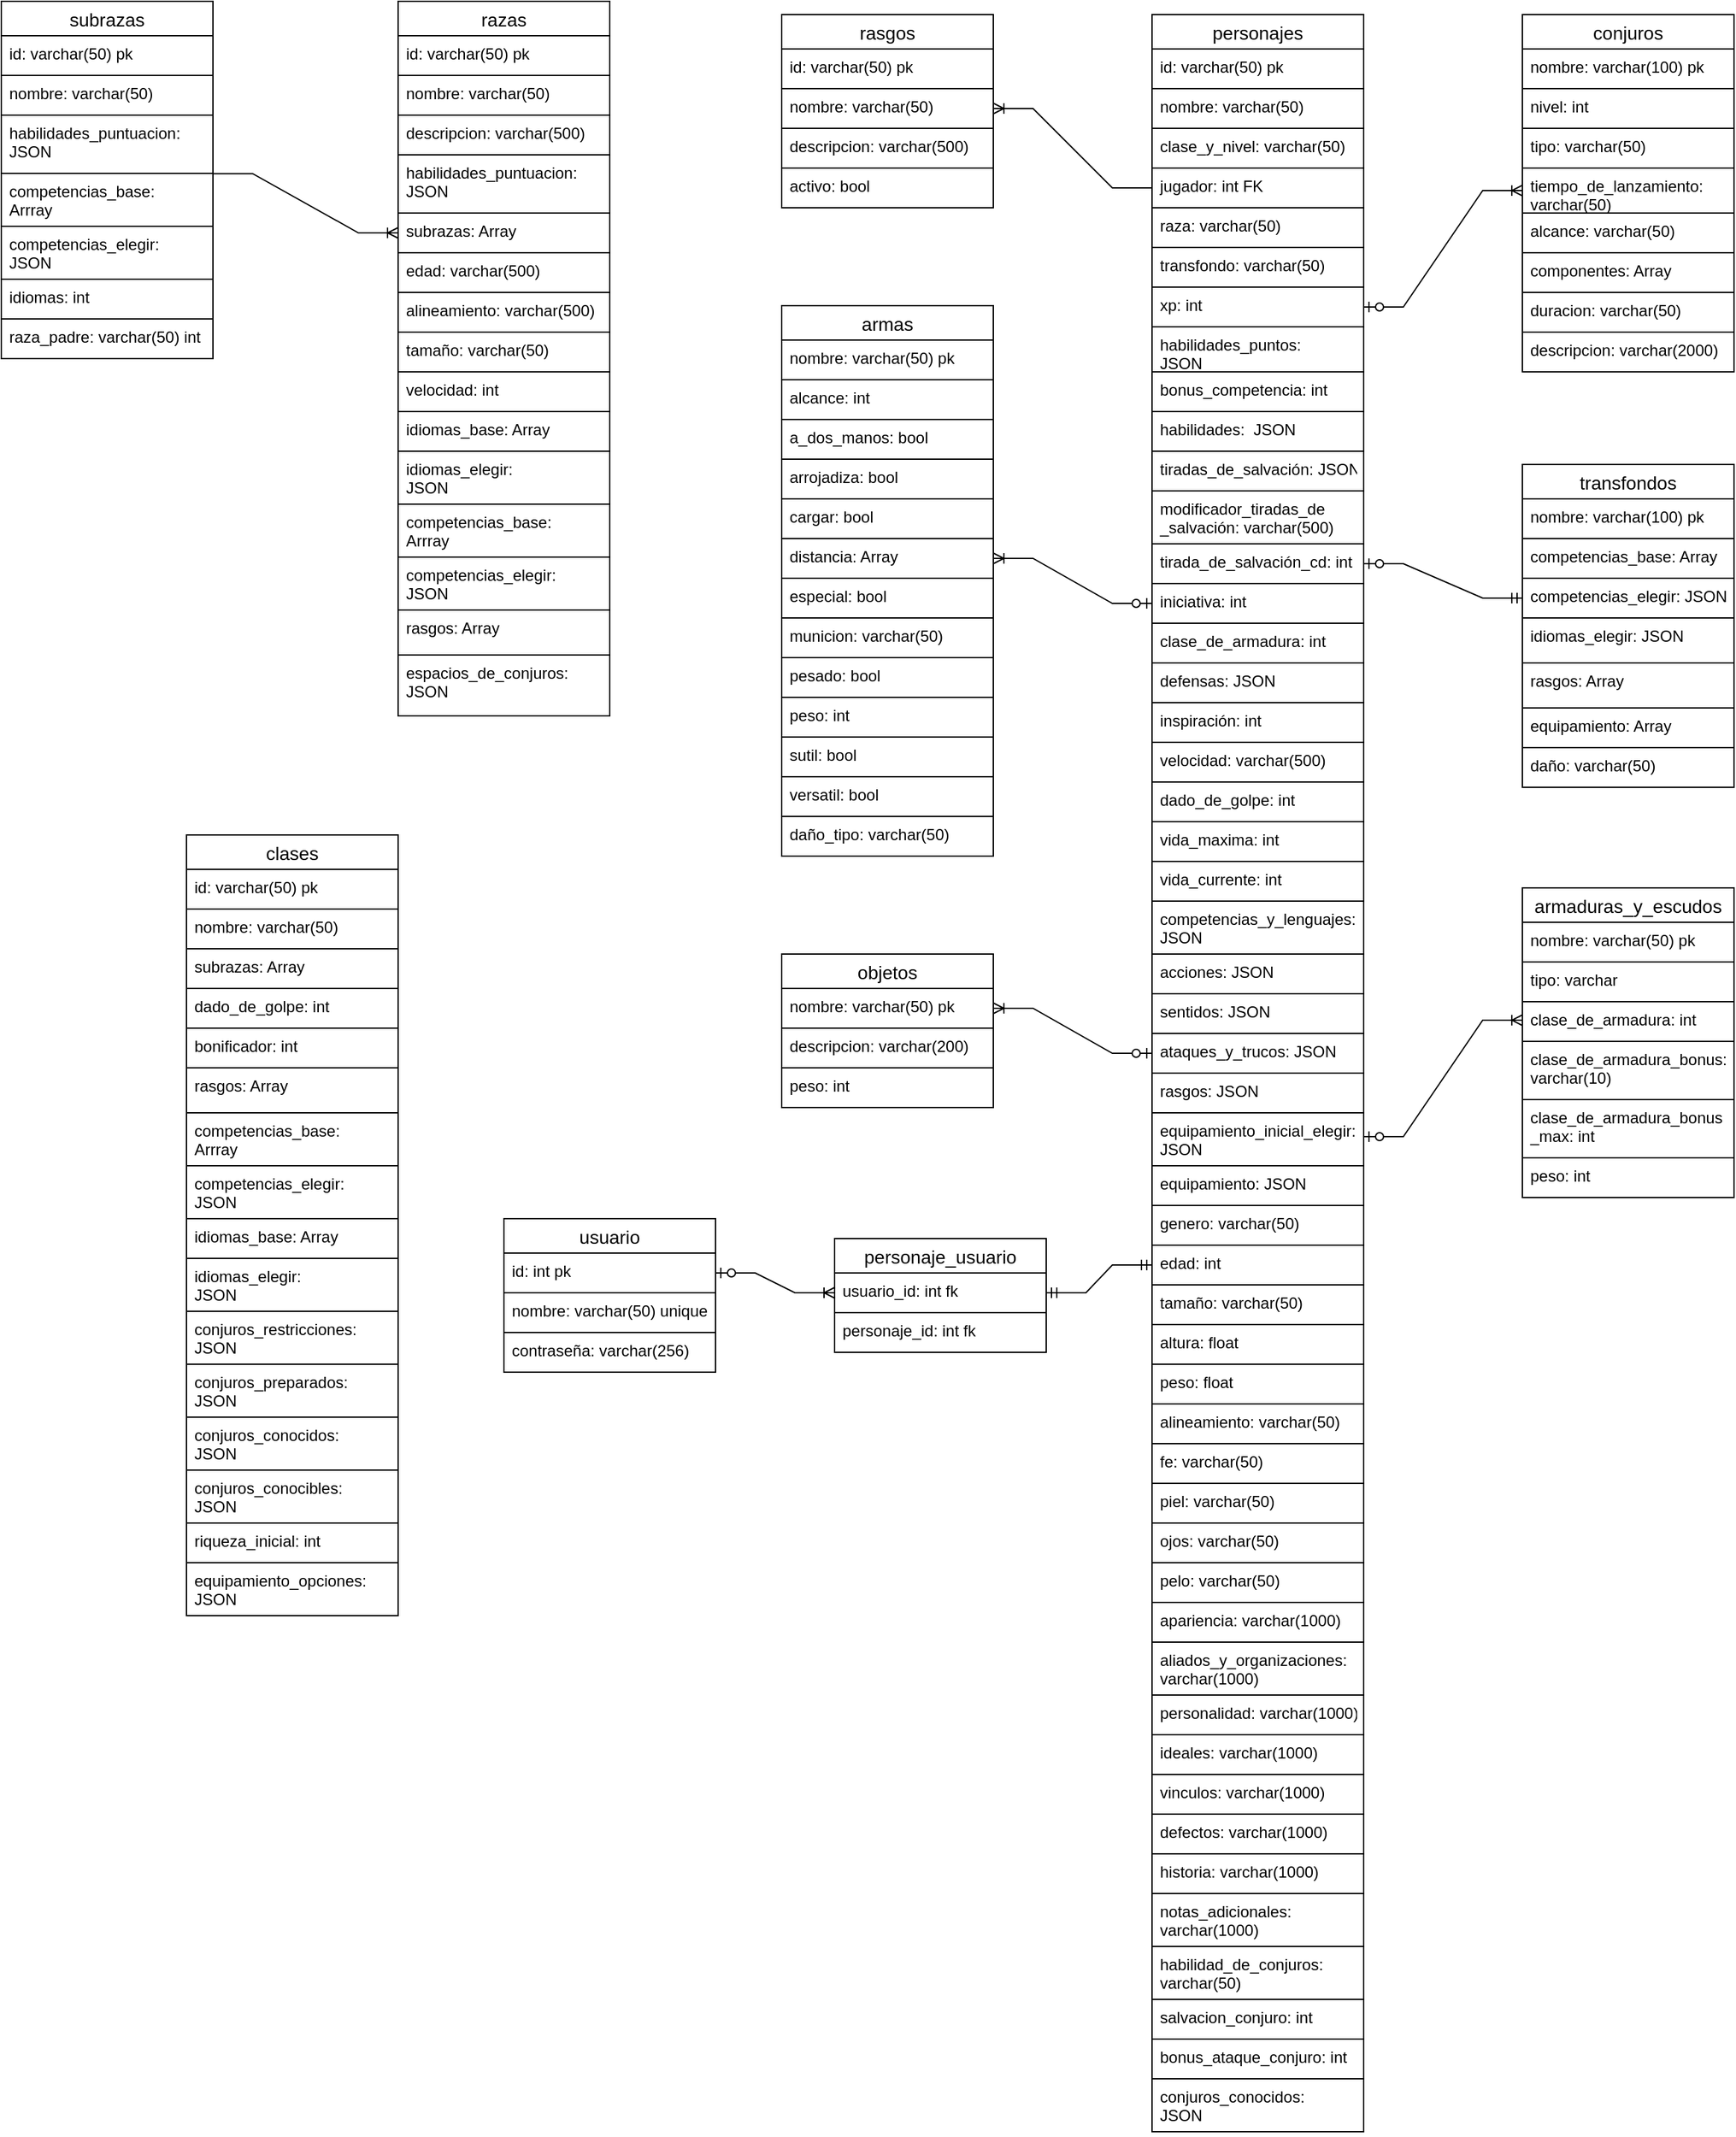 <mxfile version="15.8.6" type="device" pages="2"><diagram id="9KlrXUMsOlTrRdcg97_x" name="Page-1"><mxGraphModel dx="1117" dy="1872" grid="1" gridSize="10" guides="1" tooltips="1" connect="1" arrows="1" fold="1" page="1" pageScale="1" pageWidth="827" pageHeight="1169" math="0" shadow="0"><root><mxCell id="0"/><mxCell id="1" parent="0"/><mxCell id="If8NewAl8FRBs18UglZg-1" value="razas" style="swimlane;fontStyle=0;childLayout=stackLayout;horizontal=1;startSize=26;horizontalStack=0;resizeParent=1;resizeParentMax=0;resizeLast=0;collapsible=1;marginBottom=0;align=center;fontSize=14;" parent="1" vertex="1"><mxGeometry x="320" y="-110" width="160" height="540" as="geometry"/></mxCell><mxCell id="If8NewAl8FRBs18UglZg-2" value="id: varchar(50) pk" style="text;strokeColor=default;fillColor=none;spacingLeft=4;spacingRight=4;overflow=hidden;rotatable=0;points=[[0,0.5],[1,0.5]];portConstraint=eastwest;fontSize=12;" parent="If8NewAl8FRBs18UglZg-1" vertex="1"><mxGeometry y="26" width="160" height="30" as="geometry"/></mxCell><mxCell id="If8NewAl8FRBs18UglZg-3" value="nombre: varchar(50)" style="text;strokeColor=default;fillColor=none;spacingLeft=4;spacingRight=4;overflow=hidden;rotatable=0;points=[[0,0.5],[1,0.5]];portConstraint=eastwest;fontSize=12;" parent="If8NewAl8FRBs18UglZg-1" vertex="1"><mxGeometry y="56" width="160" height="30" as="geometry"/></mxCell><mxCell id="If8NewAl8FRBs18UglZg-38" value="descripcion: varchar(500)" style="text;strokeColor=default;fillColor=none;spacingLeft=4;spacingRight=4;overflow=hidden;rotatable=0;points=[[0,0.5],[1,0.5]];portConstraint=eastwest;fontSize=12;" parent="If8NewAl8FRBs18UglZg-1" vertex="1"><mxGeometry y="86" width="160" height="30" as="geometry"/></mxCell><mxCell id="If8NewAl8FRBs18UglZg-5" value="habilidades_puntuacion: &#10;JSON" style="text;strokeColor=default;fillColor=none;spacingLeft=4;spacingRight=4;overflow=hidden;rotatable=0;points=[[0,0.5],[1,0.5]];portConstraint=eastwest;fontSize=12;" parent="If8NewAl8FRBs18UglZg-1" vertex="1"><mxGeometry y="116" width="160" height="44" as="geometry"/></mxCell><mxCell id="If8NewAl8FRBs18UglZg-14" value="subrazas: Array" style="text;strokeColor=default;fillColor=none;spacingLeft=4;spacingRight=4;overflow=hidden;rotatable=0;points=[[0,0.5],[1,0.5]];portConstraint=eastwest;fontSize=12;align=left;" parent="If8NewAl8FRBs18UglZg-1" vertex="1"><mxGeometry y="160" width="160" height="30" as="geometry"/></mxCell><mxCell id="If8NewAl8FRBs18UglZg-7" value="edad: varchar(500)" style="text;strokeColor=default;fillColor=none;spacingLeft=4;spacingRight=4;overflow=hidden;rotatable=0;points=[[0,0.5],[1,0.5]];portConstraint=eastwest;fontSize=12;" parent="If8NewAl8FRBs18UglZg-1" vertex="1"><mxGeometry y="190" width="160" height="30" as="geometry"/></mxCell><mxCell id="If8NewAl8FRBs18UglZg-6" value="alineamiento: varchar(500)" style="text;strokeColor=default;fillColor=none;spacingLeft=4;spacingRight=4;overflow=hidden;rotatable=0;points=[[0,0.5],[1,0.5]];portConstraint=eastwest;fontSize=12;" parent="If8NewAl8FRBs18UglZg-1" vertex="1"><mxGeometry y="220" width="160" height="30" as="geometry"/></mxCell><mxCell id="If8NewAl8FRBs18UglZg-8" value="tamaño: varchar(50)" style="text;strokeColor=default;fillColor=none;spacingLeft=4;spacingRight=4;overflow=hidden;rotatable=0;points=[[0,0.5],[1,0.5]];portConstraint=eastwest;fontSize=12;" parent="If8NewAl8FRBs18UglZg-1" vertex="1"><mxGeometry y="250" width="160" height="30" as="geometry"/></mxCell><mxCell id="If8NewAl8FRBs18UglZg-4" value="velocidad: int" style="text;strokeColor=default;fillColor=none;spacingLeft=4;spacingRight=4;overflow=hidden;rotatable=0;points=[[0,0.5],[1,0.5]];portConstraint=eastwest;fontSize=12;" parent="If8NewAl8FRBs18UglZg-1" vertex="1"><mxGeometry y="280" width="160" height="30" as="geometry"/></mxCell><mxCell id="If8NewAl8FRBs18UglZg-12" value="idiomas_base: Array" style="text;strokeColor=default;fillColor=none;spacingLeft=4;spacingRight=4;overflow=hidden;rotatable=0;points=[[0,0.5],[1,0.5]];portConstraint=eastwest;fontSize=12;align=left;" parent="If8NewAl8FRBs18UglZg-1" vertex="1"><mxGeometry y="310" width="160" height="30" as="geometry"/></mxCell><mxCell id="If8NewAl8FRBs18UglZg-13" value="idiomas_elegir: &#10;JSON" style="text;strokeColor=default;fillColor=none;spacingLeft=4;spacingRight=4;overflow=hidden;rotatable=0;points=[[0,0.5],[1,0.5]];portConstraint=eastwest;fontSize=12;" parent="If8NewAl8FRBs18UglZg-1" vertex="1"><mxGeometry y="340" width="160" height="40" as="geometry"/></mxCell><mxCell id="If8NewAl8FRBs18UglZg-9" value="competencias_base: &#10;Arrray" style="text;strokeColor=default;fillColor=none;spacingLeft=4;spacingRight=4;overflow=hidden;rotatable=0;points=[[0,0.5],[1,0.5]];portConstraint=eastwest;fontSize=12;" parent="If8NewAl8FRBs18UglZg-1" vertex="1"><mxGeometry y="380" width="160" height="40" as="geometry"/></mxCell><mxCell id="If8NewAl8FRBs18UglZg-10" value="competencias_elegir: &#10;JSON" style="text;strokeColor=default;fillColor=none;spacingLeft=4;spacingRight=4;overflow=hidden;rotatable=0;points=[[0,0.5],[1,0.5]];portConstraint=eastwest;fontSize=12;" parent="If8NewAl8FRBs18UglZg-1" vertex="1"><mxGeometry y="420" width="160" height="40" as="geometry"/></mxCell><mxCell id="If8NewAl8FRBs18UglZg-11" value="rasgos: Array" style="text;strokeColor=default;fillColor=none;spacingLeft=4;spacingRight=4;overflow=hidden;rotatable=0;points=[[0,0.5],[1,0.5]];portConstraint=eastwest;fontSize=12;" parent="If8NewAl8FRBs18UglZg-1" vertex="1"><mxGeometry y="460" width="160" height="34" as="geometry"/></mxCell><mxCell id="Qr7fPHgr9d3gVchQjKr9-5" value="espacios_de_conjuros: &#10;JSON" style="text;strokeColor=default;fillColor=none;spacingLeft=4;spacingRight=4;overflow=hidden;rotatable=0;points=[[0,0.5],[1,0.5]];portConstraint=eastwest;fontSize=12;" parent="If8NewAl8FRBs18UglZg-1" vertex="1"><mxGeometry y="494" width="160" height="46" as="geometry"/></mxCell><mxCell id="If8NewAl8FRBs18UglZg-19" value="subrazas" style="swimlane;fontStyle=0;childLayout=stackLayout;horizontal=1;startSize=26;horizontalStack=0;resizeParent=1;resizeParentMax=0;resizeLast=0;collapsible=1;marginBottom=0;align=center;fontSize=14;" parent="1" vertex="1"><mxGeometry x="20" y="-110" width="160" height="270" as="geometry"/></mxCell><mxCell id="If8NewAl8FRBs18UglZg-20" value="id: varchar(50) pk" style="text;strokeColor=default;fillColor=none;spacingLeft=4;spacingRight=4;overflow=hidden;rotatable=0;points=[[0,0.5],[1,0.5]];portConstraint=eastwest;fontSize=12;" parent="If8NewAl8FRBs18UglZg-19" vertex="1"><mxGeometry y="26" width="160" height="30" as="geometry"/></mxCell><mxCell id="If8NewAl8FRBs18UglZg-21" value="nombre: varchar(50)" style="text;strokeColor=default;fillColor=none;spacingLeft=4;spacingRight=4;overflow=hidden;rotatable=0;points=[[0,0.5],[1,0.5]];portConstraint=eastwest;fontSize=12;" parent="If8NewAl8FRBs18UglZg-19" vertex="1"><mxGeometry y="56" width="160" height="30" as="geometry"/></mxCell><mxCell id="If8NewAl8FRBs18UglZg-22" value="habilidades_puntuacion: &#10;JSON" style="text;strokeColor=default;fillColor=none;spacingLeft=4;spacingRight=4;overflow=hidden;rotatable=0;points=[[0,0.5],[1,0.5]];portConstraint=eastwest;fontSize=12;" parent="If8NewAl8FRBs18UglZg-19" vertex="1"><mxGeometry y="86" width="160" height="44" as="geometry"/></mxCell><mxCell id="If8NewAl8FRBs18UglZg-23" value="competencias_base: &#10;Arrray" style="text;strokeColor=default;fillColor=none;spacingLeft=4;spacingRight=4;overflow=hidden;rotatable=0;points=[[0,0.5],[1,0.5]];portConstraint=eastwest;fontSize=12;" parent="If8NewAl8FRBs18UglZg-19" vertex="1"><mxGeometry y="130" width="160" height="40" as="geometry"/></mxCell><mxCell id="If8NewAl8FRBs18UglZg-24" value="competencias_elegir: &#10;JSON" style="text;strokeColor=default;fillColor=none;spacingLeft=4;spacingRight=4;overflow=hidden;rotatable=0;points=[[0,0.5],[1,0.5]];portConstraint=eastwest;fontSize=12;" parent="If8NewAl8FRBs18UglZg-19" vertex="1"><mxGeometry y="170" width="160" height="40" as="geometry"/></mxCell><mxCell id="If8NewAl8FRBs18UglZg-25" value="idiomas: int" style="text;strokeColor=default;fillColor=none;spacingLeft=4;spacingRight=4;overflow=hidden;rotatable=0;points=[[0,0.5],[1,0.5]];portConstraint=eastwest;fontSize=12;align=left;" parent="If8NewAl8FRBs18UglZg-19" vertex="1"><mxGeometry y="210" width="160" height="30" as="geometry"/></mxCell><mxCell id="If8NewAl8FRBs18UglZg-26" value="raza_padre: varchar(50) int" style="text;strokeColor=default;fillColor=none;spacingLeft=4;spacingRight=4;overflow=hidden;rotatable=0;points=[[0,0.5],[1,0.5]];portConstraint=eastwest;fontSize=12;align=left;" parent="If8NewAl8FRBs18UglZg-19" vertex="1"><mxGeometry y="240" width="160" height="30" as="geometry"/></mxCell><mxCell id="If8NewAl8FRBs18UglZg-27" value="clases" style="swimlane;fontStyle=0;childLayout=stackLayout;horizontal=1;startSize=26;horizontalStack=0;resizeParent=1;resizeParentMax=0;resizeLast=0;collapsible=1;marginBottom=0;align=center;fontSize=14;" parent="1" vertex="1"><mxGeometry x="160" y="520" width="160" height="590" as="geometry"/></mxCell><mxCell id="If8NewAl8FRBs18UglZg-28" value="id: varchar(50) pk" style="text;strokeColor=default;fillColor=none;spacingLeft=4;spacingRight=4;overflow=hidden;rotatable=0;points=[[0,0.5],[1,0.5]];portConstraint=eastwest;fontSize=12;" parent="If8NewAl8FRBs18UglZg-27" vertex="1"><mxGeometry y="26" width="160" height="30" as="geometry"/></mxCell><mxCell id="If8NewAl8FRBs18UglZg-29" value="nombre: varchar(50)" style="text;strokeColor=default;fillColor=none;spacingLeft=4;spacingRight=4;overflow=hidden;rotatable=0;points=[[0,0.5],[1,0.5]];portConstraint=eastwest;fontSize=12;" parent="If8NewAl8FRBs18UglZg-27" vertex="1"><mxGeometry y="56" width="160" height="30" as="geometry"/></mxCell><mxCell id="If8NewAl8FRBs18UglZg-37" value="subrazas: Array" style="text;strokeColor=default;fillColor=none;spacingLeft=4;spacingRight=4;overflow=hidden;rotatable=0;points=[[0,0.5],[1,0.5]];portConstraint=eastwest;fontSize=12;align=left;" parent="If8NewAl8FRBs18UglZg-27" vertex="1"><mxGeometry y="86" width="160" height="30" as="geometry"/></mxCell><mxCell id="If8NewAl8FRBs18UglZg-30" value="dado_de_golpe: int" style="text;strokeColor=default;fillColor=none;spacingLeft=4;spacingRight=4;overflow=hidden;rotatable=0;points=[[0,0.5],[1,0.5]];portConstraint=eastwest;fontSize=12;" parent="If8NewAl8FRBs18UglZg-27" vertex="1"><mxGeometry y="116" width="160" height="30" as="geometry"/></mxCell><mxCell id="If8NewAl8FRBs18UglZg-31" value="bonificador: int" style="text;strokeColor=default;fillColor=none;spacingLeft=4;spacingRight=4;overflow=hidden;rotatable=0;points=[[0,0.5],[1,0.5]];portConstraint=eastwest;fontSize=12;" parent="If8NewAl8FRBs18UglZg-27" vertex="1"><mxGeometry y="146" width="160" height="30" as="geometry"/></mxCell><mxCell id="If8NewAl8FRBs18UglZg-32" value="rasgos: Array" style="text;strokeColor=default;fillColor=none;spacingLeft=4;spacingRight=4;overflow=hidden;rotatable=0;points=[[0,0.5],[1,0.5]];portConstraint=eastwest;fontSize=12;" parent="If8NewAl8FRBs18UglZg-27" vertex="1"><mxGeometry y="176" width="160" height="34" as="geometry"/></mxCell><mxCell id="If8NewAl8FRBs18UglZg-33" value="competencias_base: &#10;Arrray" style="text;strokeColor=default;fillColor=none;spacingLeft=4;spacingRight=4;overflow=hidden;rotatable=0;points=[[0,0.5],[1,0.5]];portConstraint=eastwest;fontSize=12;" parent="If8NewAl8FRBs18UglZg-27" vertex="1"><mxGeometry y="210" width="160" height="40" as="geometry"/></mxCell><mxCell id="If8NewAl8FRBs18UglZg-34" value="competencias_elegir: &#10;JSON" style="text;strokeColor=default;fillColor=none;spacingLeft=4;spacingRight=4;overflow=hidden;rotatable=0;points=[[0,0.5],[1,0.5]];portConstraint=eastwest;fontSize=12;" parent="If8NewAl8FRBs18UglZg-27" vertex="1"><mxGeometry y="250" width="160" height="40" as="geometry"/></mxCell><mxCell id="If8NewAl8FRBs18UglZg-35" value="idiomas_base: Array" style="text;strokeColor=default;fillColor=none;spacingLeft=4;spacingRight=4;overflow=hidden;rotatable=0;points=[[0,0.5],[1,0.5]];portConstraint=eastwest;fontSize=12;align=left;" parent="If8NewAl8FRBs18UglZg-27" vertex="1"><mxGeometry y="290" width="160" height="30" as="geometry"/></mxCell><mxCell id="If8NewAl8FRBs18UglZg-36" value="idiomas_elegir: &#10;JSON" style="text;strokeColor=default;fillColor=none;spacingLeft=4;spacingRight=4;overflow=hidden;rotatable=0;points=[[0,0.5],[1,0.5]];portConstraint=eastwest;fontSize=12;" parent="If8NewAl8FRBs18UglZg-27" vertex="1"><mxGeometry y="320" width="160" height="40" as="geometry"/></mxCell><mxCell id="Qr7fPHgr9d3gVchQjKr9-15" value="conjuros_restricciones: &#10;JSON" style="text;strokeColor=default;fillColor=none;spacingLeft=4;spacingRight=4;overflow=hidden;rotatable=0;points=[[0,0.5],[1,0.5]];portConstraint=eastwest;fontSize=12;align=left;" parent="If8NewAl8FRBs18UglZg-27" vertex="1"><mxGeometry y="360" width="160" height="40" as="geometry"/></mxCell><mxCell id="Qr7fPHgr9d3gVchQjKr9-11" value="conjuros_preparados: &#10;JSON" style="text;strokeColor=default;fillColor=none;spacingLeft=4;spacingRight=4;overflow=hidden;rotatable=0;points=[[0,0.5],[1,0.5]];portConstraint=eastwest;fontSize=12;align=left;" parent="If8NewAl8FRBs18UglZg-27" vertex="1"><mxGeometry y="400" width="160" height="40" as="geometry"/></mxCell><mxCell id="Qr7fPHgr9d3gVchQjKr9-10" value="conjuros_conocidos: &#10;JSON" style="text;strokeColor=default;fillColor=none;spacingLeft=4;spacingRight=4;overflow=hidden;rotatable=0;points=[[0,0.5],[1,0.5]];portConstraint=eastwest;fontSize=12;align=left;" parent="If8NewAl8FRBs18UglZg-27" vertex="1"><mxGeometry y="440" width="160" height="40" as="geometry"/></mxCell><mxCell id="Qr7fPHgr9d3gVchQjKr9-12" value="conjuros_conocibles: &#10;JSON" style="text;strokeColor=default;fillColor=none;spacingLeft=4;spacingRight=4;overflow=hidden;rotatable=0;points=[[0,0.5],[1,0.5]];portConstraint=eastwest;fontSize=12;align=left;" parent="If8NewAl8FRBs18UglZg-27" vertex="1"><mxGeometry y="480" width="160" height="40" as="geometry"/></mxCell><mxCell id="Qr7fPHgr9d3gVchQjKr9-35" value="riqueza_inicial: int " style="text;strokeColor=default;fillColor=none;spacingLeft=4;spacingRight=4;overflow=hidden;rotatable=0;points=[[0,0.5],[1,0.5]];portConstraint=eastwest;fontSize=12;align=left;" parent="If8NewAl8FRBs18UglZg-27" vertex="1"><mxGeometry y="520" width="160" height="30" as="geometry"/></mxCell><mxCell id="Qr7fPHgr9d3gVchQjKr9-36" value="equipamiento_opciones: &#10;JSON" style="text;strokeColor=default;fillColor=none;spacingLeft=4;spacingRight=4;overflow=hidden;rotatable=0;points=[[0,0.5],[1,0.5]];portConstraint=eastwest;fontSize=12;align=left;" parent="If8NewAl8FRBs18UglZg-27" vertex="1"><mxGeometry y="550" width="160" height="40" as="geometry"/></mxCell><mxCell id="If8NewAl8FRBs18UglZg-39" value="rasgos" style="swimlane;fontStyle=0;childLayout=stackLayout;horizontal=1;startSize=26;horizontalStack=0;resizeParent=1;resizeParentMax=0;resizeLast=0;collapsible=1;marginBottom=0;align=center;fontSize=14;" parent="1" vertex="1"><mxGeometry x="610" y="-100" width="160" height="146" as="geometry"/></mxCell><mxCell id="If8NewAl8FRBs18UglZg-43" value="id: varchar(50) pk" style="text;strokeColor=default;fillColor=none;spacingLeft=4;spacingRight=4;overflow=hidden;rotatable=0;points=[[0,0.5],[1,0.5]];portConstraint=eastwest;fontSize=12;" parent="If8NewAl8FRBs18UglZg-39" vertex="1"><mxGeometry y="26" width="160" height="30" as="geometry"/></mxCell><mxCell id="If8NewAl8FRBs18UglZg-44" value="nombre: varchar(50)" style="text;strokeColor=default;fillColor=none;spacingLeft=4;spacingRight=4;overflow=hidden;rotatable=0;points=[[0,0.5],[1,0.5]];portConstraint=eastwest;fontSize=12;" parent="If8NewAl8FRBs18UglZg-39" vertex="1"><mxGeometry y="56" width="160" height="30" as="geometry"/></mxCell><mxCell id="If8NewAl8FRBs18UglZg-45" value="descripcion: varchar(500)" style="text;strokeColor=default;fillColor=none;spacingLeft=4;spacingRight=4;overflow=hidden;rotatable=0;points=[[0,0.5],[1,0.5]];portConstraint=eastwest;fontSize=12;" parent="If8NewAl8FRBs18UglZg-39" vertex="1"><mxGeometry y="86" width="160" height="30" as="geometry"/></mxCell><mxCell id="nv-8C6GXt8SCjg3WMr-L-6" value="activo: bool" style="text;strokeColor=default;fillColor=none;spacingLeft=4;spacingRight=4;overflow=hidden;rotatable=0;points=[[0,0.5],[1,0.5]];portConstraint=eastwest;fontSize=12;" vertex="1" parent="If8NewAl8FRBs18UglZg-39"><mxGeometry y="116" width="160" height="30" as="geometry"/></mxCell><mxCell id="If8NewAl8FRBs18UglZg-60" value="personajes" style="swimlane;fontStyle=0;childLayout=stackLayout;horizontal=1;startSize=26;horizontalStack=0;resizeParent=1;resizeParentMax=0;resizeLast=0;collapsible=1;marginBottom=0;align=center;fontSize=14;" parent="1" vertex="1"><mxGeometry x="890" y="-100" width="160" height="1600" as="geometry"/></mxCell><mxCell id="If8NewAl8FRBs18UglZg-61" value="id: varchar(50) pk" style="text;strokeColor=default;fillColor=none;spacingLeft=4;spacingRight=4;overflow=hidden;rotatable=0;points=[[0,0.5],[1,0.5]];portConstraint=eastwest;fontSize=12;" parent="If8NewAl8FRBs18UglZg-60" vertex="1"><mxGeometry y="26" width="160" height="30" as="geometry"/></mxCell><mxCell id="If8NewAl8FRBs18UglZg-62" value="nombre: varchar(50)" style="text;strokeColor=default;fillColor=none;spacingLeft=4;spacingRight=4;overflow=hidden;rotatable=0;points=[[0,0.5],[1,0.5]];portConstraint=eastwest;fontSize=12;" parent="If8NewAl8FRBs18UglZg-60" vertex="1"><mxGeometry y="56" width="160" height="30" as="geometry"/></mxCell><mxCell id="nv-8C6GXt8SCjg3WMr-L-3" value="clase_y_nivel: varchar(50)" style="text;strokeColor=default;fillColor=none;spacingLeft=4;spacingRight=4;overflow=hidden;rotatable=0;points=[[0,0.5],[1,0.5]];portConstraint=eastwest;fontSize=12;" vertex="1" parent="If8NewAl8FRBs18UglZg-60"><mxGeometry y="86" width="160" height="30" as="geometry"/></mxCell><mxCell id="If8NewAl8FRBs18UglZg-83" value="jugador: int FK" style="text;strokeColor=default;fillColor=none;spacingLeft=4;spacingRight=4;overflow=hidden;rotatable=0;points=[[0,0.5],[1,0.5]];portConstraint=eastwest;fontSize=12;" parent="If8NewAl8FRBs18UglZg-60" vertex="1"><mxGeometry y="116" width="160" height="30" as="geometry"/></mxCell><mxCell id="If8NewAl8FRBs18UglZg-84" value="raza: varchar(50)" style="text;strokeColor=default;fillColor=none;spacingLeft=4;spacingRight=4;overflow=hidden;rotatable=0;points=[[0,0.5],[1,0.5]];portConstraint=eastwest;fontSize=12;" parent="If8NewAl8FRBs18UglZg-60" vertex="1"><mxGeometry y="146" width="160" height="30" as="geometry"/></mxCell><mxCell id="If8NewAl8FRBs18UglZg-85" value="transfondo: varchar(50)" style="text;strokeColor=default;fillColor=none;spacingLeft=4;spacingRight=4;overflow=hidden;rotatable=0;points=[[0,0.5],[1,0.5]];portConstraint=eastwest;fontSize=12;" parent="If8NewAl8FRBs18UglZg-60" vertex="1"><mxGeometry y="176" width="160" height="30" as="geometry"/></mxCell><mxCell id="nv-8C6GXt8SCjg3WMr-L-4" value="xp: int" style="text;strokeColor=default;fillColor=none;spacingLeft=4;spacingRight=4;overflow=hidden;rotatable=0;points=[[0,0.5],[1,0.5]];portConstraint=eastwest;fontSize=12;" vertex="1" parent="If8NewAl8FRBs18UglZg-60"><mxGeometry y="206" width="160" height="30" as="geometry"/></mxCell><mxCell id="If8NewAl8FRBs18UglZg-64" value="habilidades_puntos: &#10;JSON" style="text;strokeColor=default;fillColor=none;spacingLeft=4;spacingRight=4;overflow=hidden;rotatable=0;points=[[0,0.5],[1,0.5]];portConstraint=eastwest;fontSize=12;" parent="If8NewAl8FRBs18UglZg-60" vertex="1"><mxGeometry y="236" width="160" height="34" as="geometry"/></mxCell><mxCell id="If8NewAl8FRBs18UglZg-76" value="bonus_competencia: int" style="text;strokeColor=default;fillColor=none;spacingLeft=4;spacingRight=4;overflow=hidden;rotatable=0;points=[[0,0.5],[1,0.5]];portConstraint=eastwest;fontSize=12;" parent="If8NewAl8FRBs18UglZg-60" vertex="1"><mxGeometry y="270" width="160" height="30" as="geometry"/></mxCell><mxCell id="If8NewAl8FRBs18UglZg-63" value="habilidades:  JSON" style="text;strokeColor=default;fillColor=none;spacingLeft=4;spacingRight=4;overflow=hidden;rotatable=0;points=[[0,0.5],[1,0.5]];portConstraint=eastwest;fontSize=12;" parent="If8NewAl8FRBs18UglZg-60" vertex="1"><mxGeometry y="300" width="160" height="30" as="geometry"/></mxCell><mxCell id="If8NewAl8FRBs18UglZg-75" value="tiradas_de_salvación: JSON" style="text;strokeColor=default;fillColor=none;spacingLeft=4;spacingRight=4;overflow=hidden;rotatable=0;points=[[0,0.5],[1,0.5]];portConstraint=eastwest;fontSize=12;" parent="If8NewAl8FRBs18UglZg-60" vertex="1"><mxGeometry y="330" width="160" height="30" as="geometry"/></mxCell><mxCell id="nv-8C6GXt8SCjg3WMr-L-5" value="modificador_tiradas_de&#10;_salvación: varchar(500)" style="text;strokeColor=default;fillColor=none;spacingLeft=4;spacingRight=4;overflow=hidden;rotatable=0;points=[[0,0.5],[1,0.5]];portConstraint=eastwest;fontSize=12;" vertex="1" parent="If8NewAl8FRBs18UglZg-60"><mxGeometry y="360" width="160" height="40" as="geometry"/></mxCell><mxCell id="If8NewAl8FRBs18UglZg-92" value="tirada_de_salvación_cd: int" style="text;strokeColor=default;fillColor=none;spacingLeft=4;spacingRight=4;overflow=hidden;rotatable=0;points=[[0,0.5],[1,0.5]];portConstraint=eastwest;fontSize=12;" parent="If8NewAl8FRBs18UglZg-60" vertex="1"><mxGeometry y="400" width="160" height="30" as="geometry"/></mxCell><mxCell id="If8NewAl8FRBs18UglZg-90" value="iniciativa: int" style="text;strokeColor=default;fillColor=none;spacingLeft=4;spacingRight=4;overflow=hidden;rotatable=0;points=[[0,0.5],[1,0.5]];portConstraint=eastwest;fontSize=12;" parent="If8NewAl8FRBs18UglZg-60" vertex="1"><mxGeometry y="430" width="160" height="30" as="geometry"/></mxCell><mxCell id="If8NewAl8FRBs18UglZg-91" value="clase_de_armadura: int" style="text;strokeColor=default;fillColor=none;spacingLeft=4;spacingRight=4;overflow=hidden;rotatable=0;points=[[0,0.5],[1,0.5]];portConstraint=eastwest;fontSize=12;" parent="If8NewAl8FRBs18UglZg-60" vertex="1"><mxGeometry y="460" width="160" height="30" as="geometry"/></mxCell><mxCell id="If8NewAl8FRBs18UglZg-82" value="defensas: JSON" style="text;strokeColor=default;fillColor=none;spacingLeft=4;spacingRight=4;overflow=hidden;rotatable=0;points=[[0,0.5],[1,0.5]];portConstraint=eastwest;fontSize=12;" parent="If8NewAl8FRBs18UglZg-60" vertex="1"><mxGeometry y="490" width="160" height="30" as="geometry"/></mxCell><mxCell id="If8NewAl8FRBs18UglZg-78" value="inspiración: int" style="text;strokeColor=default;fillColor=none;spacingLeft=4;spacingRight=4;overflow=hidden;rotatable=0;points=[[0,0.5],[1,0.5]];portConstraint=eastwest;fontSize=12;" parent="If8NewAl8FRBs18UglZg-60" vertex="1"><mxGeometry y="520" width="160" height="30" as="geometry"/></mxCell><mxCell id="If8NewAl8FRBs18UglZg-77" value="velocidad: varchar(500)" style="text;strokeColor=default;fillColor=none;spacingLeft=4;spacingRight=4;overflow=hidden;rotatable=0;points=[[0,0.5],[1,0.5]];portConstraint=eastwest;fontSize=12;" parent="If8NewAl8FRBs18UglZg-60" vertex="1"><mxGeometry y="550" width="160" height="30" as="geometry"/></mxCell><mxCell id="If8NewAl8FRBs18UglZg-81" value="dado_de_golpe: int" style="text;strokeColor=default;fillColor=none;spacingLeft=4;spacingRight=4;overflow=hidden;rotatable=0;points=[[0,0.5],[1,0.5]];portConstraint=eastwest;fontSize=12;" parent="If8NewAl8FRBs18UglZg-60" vertex="1"><mxGeometry y="580" width="160" height="30" as="geometry"/></mxCell><mxCell id="If8NewAl8FRBs18UglZg-79" value="vida_maxima: int" style="text;strokeColor=default;fillColor=none;spacingLeft=4;spacingRight=4;overflow=hidden;rotatable=0;points=[[0,0.5],[1,0.5]];portConstraint=eastwest;fontSize=12;" parent="If8NewAl8FRBs18UglZg-60" vertex="1"><mxGeometry y="610" width="160" height="30" as="geometry"/></mxCell><mxCell id="If8NewAl8FRBs18UglZg-80" value="vida_currente: int" style="text;strokeColor=default;fillColor=none;spacingLeft=4;spacingRight=4;overflow=hidden;rotatable=0;points=[[0,0.5],[1,0.5]];portConstraint=eastwest;fontSize=12;" parent="If8NewAl8FRBs18UglZg-60" vertex="1"><mxGeometry y="640" width="160" height="30" as="geometry"/></mxCell><mxCell id="If8NewAl8FRBs18UglZg-93" value="competencias_y_lenguajes: &#10;JSON" style="text;strokeColor=default;fillColor=none;spacingLeft=4;spacingRight=4;overflow=hidden;rotatable=0;points=[[0,0.5],[1,0.5]];portConstraint=eastwest;fontSize=12;" parent="If8NewAl8FRBs18UglZg-60" vertex="1"><mxGeometry y="670" width="160" height="40" as="geometry"/></mxCell><mxCell id="If8NewAl8FRBs18UglZg-95" value="acciones: JSON" style="text;strokeColor=default;fillColor=none;spacingLeft=4;spacingRight=4;overflow=hidden;rotatable=0;points=[[0,0.5],[1,0.5]];portConstraint=eastwest;fontSize=12;" parent="If8NewAl8FRBs18UglZg-60" vertex="1"><mxGeometry y="710" width="160" height="30" as="geometry"/></mxCell><mxCell id="If8NewAl8FRBs18UglZg-97" value="sentidos: JSON" style="text;strokeColor=default;fillColor=none;spacingLeft=4;spacingRight=4;overflow=hidden;rotatable=0;points=[[0,0.5],[1,0.5]];portConstraint=eastwest;fontSize=12;" parent="If8NewAl8FRBs18UglZg-60" vertex="1"><mxGeometry y="740" width="160" height="30" as="geometry"/></mxCell><mxCell id="If8NewAl8FRBs18UglZg-99" value="ataques_y_trucos: JSON" style="text;strokeColor=default;fillColor=none;spacingLeft=4;spacingRight=4;overflow=hidden;rotatable=0;points=[[0,0.5],[1,0.5]];portConstraint=eastwest;fontSize=12;" parent="If8NewAl8FRBs18UglZg-60" vertex="1"><mxGeometry y="770" width="160" height="30" as="geometry"/></mxCell><mxCell id="If8NewAl8FRBs18UglZg-111" value="rasgos: JSON" style="text;strokeColor=default;fillColor=none;spacingLeft=4;spacingRight=4;overflow=hidden;rotatable=0;points=[[0,0.5],[1,0.5]];portConstraint=eastwest;fontSize=12;" parent="If8NewAl8FRBs18UglZg-60" vertex="1"><mxGeometry y="800" width="160" height="30" as="geometry"/></mxCell><mxCell id="nv-8C6GXt8SCjg3WMr-L-1" value="equipamiento_inicial_elegir: &#10;JSON" style="text;strokeColor=default;fillColor=none;spacingLeft=4;spacingRight=4;overflow=hidden;rotatable=0;points=[[0,0.5],[1,0.5]];portConstraint=eastwest;fontSize=12;" vertex="1" parent="If8NewAl8FRBs18UglZg-60"><mxGeometry y="830" width="160" height="40" as="geometry"/></mxCell><mxCell id="If8NewAl8FRBs18UglZg-113" value="equipamiento: JSON" style="text;strokeColor=default;fillColor=none;spacingLeft=4;spacingRight=4;overflow=hidden;rotatable=0;points=[[0,0.5],[1,0.5]];portConstraint=eastwest;fontSize=12;" parent="If8NewAl8FRBs18UglZg-60" vertex="1"><mxGeometry y="870" width="160" height="30" as="geometry"/></mxCell><mxCell id="If8NewAl8FRBs18UglZg-115" value="genero: varchar(50)" style="text;strokeColor=default;fillColor=none;spacingLeft=4;spacingRight=4;overflow=hidden;rotatable=0;points=[[0,0.5],[1,0.5]];portConstraint=eastwest;fontSize=12;" parent="If8NewAl8FRBs18UglZg-60" vertex="1"><mxGeometry y="900" width="160" height="30" as="geometry"/></mxCell><mxCell id="If8NewAl8FRBs18UglZg-116" value="edad: int" style="text;strokeColor=default;fillColor=none;spacingLeft=4;spacingRight=4;overflow=hidden;rotatable=0;points=[[0,0.5],[1,0.5]];portConstraint=eastwest;fontSize=12;" parent="If8NewAl8FRBs18UglZg-60" vertex="1"><mxGeometry y="930" width="160" height="30" as="geometry"/></mxCell><mxCell id="If8NewAl8FRBs18UglZg-121" value="tamaño: varchar(50)" style="text;strokeColor=default;fillColor=none;spacingLeft=4;spacingRight=4;overflow=hidden;rotatable=0;points=[[0,0.5],[1,0.5]];portConstraint=eastwest;fontSize=12;" parent="If8NewAl8FRBs18UglZg-60" vertex="1"><mxGeometry y="960" width="160" height="30" as="geometry"/></mxCell><mxCell id="If8NewAl8FRBs18UglZg-122" value="altura: float" style="text;strokeColor=default;fillColor=none;spacingLeft=4;spacingRight=4;overflow=hidden;rotatable=0;points=[[0,0.5],[1,0.5]];portConstraint=eastwest;fontSize=12;" parent="If8NewAl8FRBs18UglZg-60" vertex="1"><mxGeometry y="990" width="160" height="30" as="geometry"/></mxCell><mxCell id="If8NewAl8FRBs18UglZg-120" value="peso: float" style="text;strokeColor=default;fillColor=none;spacingLeft=4;spacingRight=4;overflow=hidden;rotatable=0;points=[[0,0.5],[1,0.5]];portConstraint=eastwest;fontSize=12;" parent="If8NewAl8FRBs18UglZg-60" vertex="1"><mxGeometry y="1020" width="160" height="30" as="geometry"/></mxCell><mxCell id="If8NewAl8FRBs18UglZg-125" value="alineamiento: varchar(50)" style="text;strokeColor=default;fillColor=none;spacingLeft=4;spacingRight=4;overflow=hidden;rotatable=0;points=[[0,0.5],[1,0.5]];portConstraint=eastwest;fontSize=12;" parent="If8NewAl8FRBs18UglZg-60" vertex="1"><mxGeometry y="1050" width="160" height="30" as="geometry"/></mxCell><mxCell id="If8NewAl8FRBs18UglZg-124" value="fe: varchar(50)" style="text;strokeColor=default;fillColor=none;spacingLeft=4;spacingRight=4;overflow=hidden;rotatable=0;points=[[0,0.5],[1,0.5]];portConstraint=eastwest;fontSize=12;" parent="If8NewAl8FRBs18UglZg-60" vertex="1"><mxGeometry y="1080" width="160" height="30" as="geometry"/></mxCell><mxCell id="If8NewAl8FRBs18UglZg-126" value="piel: varchar(50)" style="text;strokeColor=default;fillColor=none;spacingLeft=4;spacingRight=4;overflow=hidden;rotatable=0;points=[[0,0.5],[1,0.5]];portConstraint=eastwest;fontSize=12;" parent="If8NewAl8FRBs18UglZg-60" vertex="1"><mxGeometry y="1110" width="160" height="30" as="geometry"/></mxCell><mxCell id="If8NewAl8FRBs18UglZg-128" value="ojos: varchar(50)" style="text;strokeColor=default;fillColor=none;spacingLeft=4;spacingRight=4;overflow=hidden;rotatable=0;points=[[0,0.5],[1,0.5]];portConstraint=eastwest;fontSize=12;" parent="If8NewAl8FRBs18UglZg-60" vertex="1"><mxGeometry y="1140" width="160" height="30" as="geometry"/></mxCell><mxCell id="If8NewAl8FRBs18UglZg-127" value="pelo: varchar(50)" style="text;strokeColor=default;fillColor=none;spacingLeft=4;spacingRight=4;overflow=hidden;rotatable=0;points=[[0,0.5],[1,0.5]];portConstraint=eastwest;fontSize=12;" parent="If8NewAl8FRBs18UglZg-60" vertex="1"><mxGeometry y="1170" width="160" height="30" as="geometry"/></mxCell><mxCell id="Qr7fPHgr9d3gVchQjKr9-46" value="apariencia: varchar(1000)" style="text;strokeColor=default;fillColor=none;spacingLeft=4;spacingRight=4;overflow=hidden;rotatable=0;points=[[0,0.5],[1,0.5]];portConstraint=eastwest;fontSize=12;" parent="If8NewAl8FRBs18UglZg-60" vertex="1"><mxGeometry y="1200" width="160" height="30" as="geometry"/></mxCell><mxCell id="Qr7fPHgr9d3gVchQjKr9-47" value="aliados_y_organizaciones: &#10;varchar(1000)" style="text;strokeColor=default;fillColor=none;spacingLeft=4;spacingRight=4;overflow=hidden;rotatable=0;points=[[0,0.5],[1,0.5]];portConstraint=eastwest;fontSize=12;" parent="If8NewAl8FRBs18UglZg-60" vertex="1"><mxGeometry y="1230" width="160" height="40" as="geometry"/></mxCell><mxCell id="Qr7fPHgr9d3gVchQjKr9-48" value="personalidad: varchar(1000)" style="text;strokeColor=default;fillColor=none;spacingLeft=4;spacingRight=4;overflow=hidden;rotatable=0;points=[[0,0.5],[1,0.5]];portConstraint=eastwest;fontSize=12;" parent="If8NewAl8FRBs18UglZg-60" vertex="1"><mxGeometry y="1270" width="160" height="30" as="geometry"/></mxCell><mxCell id="Qr7fPHgr9d3gVchQjKr9-49" value="ideales: varchar(1000)" style="text;strokeColor=default;fillColor=none;spacingLeft=4;spacingRight=4;overflow=hidden;rotatable=0;points=[[0,0.5],[1,0.5]];portConstraint=eastwest;fontSize=12;" parent="If8NewAl8FRBs18UglZg-60" vertex="1"><mxGeometry y="1300" width="160" height="30" as="geometry"/></mxCell><mxCell id="Qr7fPHgr9d3gVchQjKr9-50" value="vinculos: varchar(1000)" style="text;strokeColor=default;fillColor=none;spacingLeft=4;spacingRight=4;overflow=hidden;rotatable=0;points=[[0,0.5],[1,0.5]];portConstraint=eastwest;fontSize=12;" parent="If8NewAl8FRBs18UglZg-60" vertex="1"><mxGeometry y="1330" width="160" height="30" as="geometry"/></mxCell><mxCell id="Qr7fPHgr9d3gVchQjKr9-51" value="defectos: varchar(1000)" style="text;strokeColor=default;fillColor=none;spacingLeft=4;spacingRight=4;overflow=hidden;rotatable=0;points=[[0,0.5],[1,0.5]];portConstraint=eastwest;fontSize=12;" parent="If8NewAl8FRBs18UglZg-60" vertex="1"><mxGeometry y="1360" width="160" height="30" as="geometry"/></mxCell><mxCell id="Qr7fPHgr9d3gVchQjKr9-52" value="historia: varchar(1000)" style="text;strokeColor=default;fillColor=none;spacingLeft=4;spacingRight=4;overflow=hidden;rotatable=0;points=[[0,0.5],[1,0.5]];portConstraint=eastwest;fontSize=12;" parent="If8NewAl8FRBs18UglZg-60" vertex="1"><mxGeometry y="1390" width="160" height="30" as="geometry"/></mxCell><mxCell id="Qr7fPHgr9d3gVchQjKr9-53" value="notas_adicionales: &#10;varchar(1000)" style="text;strokeColor=default;fillColor=none;spacingLeft=4;spacingRight=4;overflow=hidden;rotatable=0;points=[[0,0.5],[1,0.5]];portConstraint=eastwest;fontSize=12;" parent="If8NewAl8FRBs18UglZg-60" vertex="1"><mxGeometry y="1420" width="160" height="40" as="geometry"/></mxCell><mxCell id="Qr7fPHgr9d3gVchQjKr9-56" value="habilidad_de_conjuros: &#10;varchar(50)" style="text;strokeColor=default;fillColor=none;spacingLeft=4;spacingRight=4;overflow=hidden;rotatable=0;points=[[0,0.5],[1,0.5]];portConstraint=eastwest;fontSize=12;" parent="If8NewAl8FRBs18UglZg-60" vertex="1"><mxGeometry y="1460" width="160" height="40" as="geometry"/></mxCell><mxCell id="Qr7fPHgr9d3gVchQjKr9-57" value="salvacion_conjuro: int" style="text;strokeColor=default;fillColor=none;spacingLeft=4;spacingRight=4;overflow=hidden;rotatable=0;points=[[0,0.5],[1,0.5]];portConstraint=eastwest;fontSize=12;" parent="If8NewAl8FRBs18UglZg-60" vertex="1"><mxGeometry y="1500" width="160" height="30" as="geometry"/></mxCell><mxCell id="Qr7fPHgr9d3gVchQjKr9-58" value="bonus_ataque_conjuro: int" style="text;strokeColor=default;fillColor=none;spacingLeft=4;spacingRight=4;overflow=hidden;rotatable=0;points=[[0,0.5],[1,0.5]];portConstraint=eastwest;fontSize=12;" parent="If8NewAl8FRBs18UglZg-60" vertex="1"><mxGeometry y="1530" width="160" height="30" as="geometry"/></mxCell><mxCell id="Qr7fPHgr9d3gVchQjKr9-55" value="conjuros_conocidos: &#10;JSON" style="text;strokeColor=default;fillColor=none;spacingLeft=4;spacingRight=4;overflow=hidden;rotatable=0;points=[[0,0.5],[1,0.5]];portConstraint=eastwest;fontSize=12;align=left;" parent="If8NewAl8FRBs18UglZg-60" vertex="1"><mxGeometry y="1560" width="160" height="40" as="geometry"/></mxCell><mxCell id="If8NewAl8FRBs18UglZg-101" value="conjuros" style="swimlane;fontStyle=0;childLayout=stackLayout;horizontal=1;startSize=26;horizontalStack=0;resizeParent=1;resizeParentMax=0;resizeLast=0;collapsible=1;marginBottom=0;align=center;fontSize=14;" parent="1" vertex="1"><mxGeometry x="1170" y="-100" width="160" height="270" as="geometry"/></mxCell><mxCell id="If8NewAl8FRBs18UglZg-103" value="nombre: varchar(100) pk" style="text;strokeColor=default;fillColor=none;spacingLeft=4;spacingRight=4;overflow=hidden;rotatable=0;points=[[0,0.5],[1,0.5]];portConstraint=eastwest;fontSize=12;" parent="If8NewAl8FRBs18UglZg-101" vertex="1"><mxGeometry y="26" width="160" height="30" as="geometry"/></mxCell><mxCell id="Qr7fPHgr9d3gVchQjKr9-4" value="nivel: int" style="text;strokeColor=default;fillColor=none;spacingLeft=4;spacingRight=4;overflow=hidden;rotatable=0;points=[[0,0.5],[1,0.5]];portConstraint=eastwest;fontSize=12;" parent="If8NewAl8FRBs18UglZg-101" vertex="1"><mxGeometry y="56" width="160" height="30" as="geometry"/></mxCell><mxCell id="Qr7fPHgr9d3gVchQjKr9-24" value="tipo: varchar(50)" style="text;strokeColor=default;fillColor=none;spacingLeft=4;spacingRight=4;overflow=hidden;rotatable=0;points=[[0,0.5],[1,0.5]];portConstraint=eastwest;fontSize=12;" parent="If8NewAl8FRBs18UglZg-101" vertex="1"><mxGeometry y="86" width="160" height="30" as="geometry"/></mxCell><mxCell id="Qr7fPHgr9d3gVchQjKr9-9" value="tiempo_de_lanzamiento: &#10;varchar(50)" style="text;strokeColor=default;fillColor=none;spacingLeft=4;spacingRight=4;overflow=hidden;rotatable=0;points=[[0,0.5],[1,0.5]];portConstraint=eastwest;fontSize=12;" parent="If8NewAl8FRBs18UglZg-101" vertex="1"><mxGeometry y="116" width="160" height="34" as="geometry"/></mxCell><mxCell id="Qr7fPHgr9d3gVchQjKr9-6" value="alcance: varchar(50)" style="text;strokeColor=default;fillColor=none;spacingLeft=4;spacingRight=4;overflow=hidden;rotatable=0;points=[[0,0.5],[1,0.5]];portConstraint=eastwest;fontSize=12;" parent="If8NewAl8FRBs18UglZg-101" vertex="1"><mxGeometry y="150" width="160" height="30" as="geometry"/></mxCell><mxCell id="Qr7fPHgr9d3gVchQjKr9-8" value="componentes: Array" style="text;strokeColor=default;fillColor=none;spacingLeft=4;spacingRight=4;overflow=hidden;rotatable=0;points=[[0,0.5],[1,0.5]];portConstraint=eastwest;fontSize=12;" parent="If8NewAl8FRBs18UglZg-101" vertex="1"><mxGeometry y="180" width="160" height="30" as="geometry"/></mxCell><mxCell id="Qr7fPHgr9d3gVchQjKr9-2" value="duracion: varchar(50)" style="text;strokeColor=default;fillColor=none;spacingLeft=4;spacingRight=4;overflow=hidden;rotatable=0;points=[[0,0.5],[1,0.5]];portConstraint=eastwest;fontSize=12;" parent="If8NewAl8FRBs18UglZg-101" vertex="1"><mxGeometry y="210" width="160" height="30" as="geometry"/></mxCell><mxCell id="If8NewAl8FRBs18UglZg-104" value="descripcion: varchar(2000)" style="text;strokeColor=default;fillColor=none;spacingLeft=4;spacingRight=4;overflow=hidden;rotatable=0;points=[[0,0.5],[1,0.5]];portConstraint=eastwest;fontSize=12;" parent="If8NewAl8FRBs18UglZg-101" vertex="1"><mxGeometry y="240" width="160" height="30" as="geometry"/></mxCell><mxCell id="If8NewAl8FRBs18UglZg-105" value="armas" style="swimlane;fontStyle=0;childLayout=stackLayout;horizontal=1;startSize=26;horizontalStack=0;resizeParent=1;resizeParentMax=0;resizeLast=0;collapsible=1;marginBottom=0;align=center;fontSize=14;" parent="1" vertex="1"><mxGeometry x="610" y="120" width="160" height="416" as="geometry"/></mxCell><mxCell id="If8NewAl8FRBs18UglZg-106" value="nombre: varchar(50) pk" style="text;strokeColor=default;fillColor=none;spacingLeft=4;spacingRight=4;overflow=hidden;rotatable=0;points=[[0,0.5],[1,0.5]];portConstraint=eastwest;fontSize=12;" parent="If8NewAl8FRBs18UglZg-105" vertex="1"><mxGeometry y="26" width="160" height="30" as="geometry"/></mxCell><mxCell id="If8NewAl8FRBs18UglZg-107" value="alcance: int" style="text;strokeColor=default;fillColor=none;spacingLeft=4;spacingRight=4;overflow=hidden;rotatable=0;points=[[0,0.5],[1,0.5]];portConstraint=eastwest;fontSize=12;" parent="If8NewAl8FRBs18UglZg-105" vertex="1"><mxGeometry y="56" width="160" height="30" as="geometry"/></mxCell><mxCell id="If8NewAl8FRBs18UglZg-108" value="a_dos_manos: bool" style="text;strokeColor=default;fillColor=none;spacingLeft=4;spacingRight=4;overflow=hidden;rotatable=0;points=[[0,0.5],[1,0.5]];portConstraint=eastwest;fontSize=12;" parent="If8NewAl8FRBs18UglZg-105" vertex="1"><mxGeometry y="86" width="160" height="30" as="geometry"/></mxCell><mxCell id="Qr7fPHgr9d3gVchQjKr9-39" value="arrojadiza: bool" style="text;strokeColor=default;fillColor=none;spacingLeft=4;spacingRight=4;overflow=hidden;rotatable=0;points=[[0,0.5],[1,0.5]];portConstraint=eastwest;fontSize=12;" parent="If8NewAl8FRBs18UglZg-105" vertex="1"><mxGeometry y="116" width="160" height="30" as="geometry"/></mxCell><mxCell id="Qr7fPHgr9d3gVchQjKr9-38" value="cargar: bool" style="text;strokeColor=default;fillColor=none;spacingLeft=4;spacingRight=4;overflow=hidden;rotatable=0;points=[[0,0.5],[1,0.5]];portConstraint=eastwest;fontSize=12;" parent="If8NewAl8FRBs18UglZg-105" vertex="1"><mxGeometry y="146" width="160" height="30" as="geometry"/></mxCell><mxCell id="Qr7fPHgr9d3gVchQjKr9-37" value="distancia: Array" style="text;strokeColor=default;fillColor=none;spacingLeft=4;spacingRight=4;overflow=hidden;rotatable=0;points=[[0,0.5],[1,0.5]];portConstraint=eastwest;fontSize=12;" parent="If8NewAl8FRBs18UglZg-105" vertex="1"><mxGeometry y="176" width="160" height="30" as="geometry"/></mxCell><mxCell id="Qr7fPHgr9d3gVchQjKr9-40" value="especial: bool" style="text;strokeColor=default;fillColor=none;spacingLeft=4;spacingRight=4;overflow=hidden;rotatable=0;points=[[0,0.5],[1,0.5]];portConstraint=eastwest;fontSize=12;" parent="If8NewAl8FRBs18UglZg-105" vertex="1"><mxGeometry y="206" width="160" height="30" as="geometry"/></mxCell><mxCell id="Qr7fPHgr9d3gVchQjKr9-41" value="municion: varchar(50)" style="text;strokeColor=default;fillColor=none;spacingLeft=4;spacingRight=4;overflow=hidden;rotatable=0;points=[[0,0.5],[1,0.5]];portConstraint=eastwest;fontSize=12;" parent="If8NewAl8FRBs18UglZg-105" vertex="1"><mxGeometry y="236" width="160" height="30" as="geometry"/></mxCell><mxCell id="Qr7fPHgr9d3gVchQjKr9-42" value="pesado: bool" style="text;strokeColor=default;fillColor=none;spacingLeft=4;spacingRight=4;overflow=hidden;rotatable=0;points=[[0,0.5],[1,0.5]];portConstraint=eastwest;fontSize=12;" parent="If8NewAl8FRBs18UglZg-105" vertex="1"><mxGeometry y="266" width="160" height="30" as="geometry"/></mxCell><mxCell id="nv-8C6GXt8SCjg3WMr-L-29" value="peso: int" style="text;strokeColor=default;fillColor=none;spacingLeft=4;spacingRight=4;overflow=hidden;rotatable=0;points=[[0,0.5],[1,0.5]];portConstraint=eastwest;fontSize=12;" vertex="1" parent="If8NewAl8FRBs18UglZg-105"><mxGeometry y="296" width="160" height="30" as="geometry"/></mxCell><mxCell id="Qr7fPHgr9d3gVchQjKr9-43" value="sutil: bool" style="text;strokeColor=default;fillColor=none;spacingLeft=4;spacingRight=4;overflow=hidden;rotatable=0;points=[[0,0.5],[1,0.5]];portConstraint=eastwest;fontSize=12;" parent="If8NewAl8FRBs18UglZg-105" vertex="1"><mxGeometry y="326" width="160" height="30" as="geometry"/></mxCell><mxCell id="Qr7fPHgr9d3gVchQjKr9-44" value="versatil: bool" style="text;strokeColor=default;fillColor=none;spacingLeft=4;spacingRight=4;overflow=hidden;rotatable=0;points=[[0,0.5],[1,0.5]];portConstraint=eastwest;fontSize=12;" parent="If8NewAl8FRBs18UglZg-105" vertex="1"><mxGeometry y="356" width="160" height="30" as="geometry"/></mxCell><mxCell id="Qr7fPHgr9d3gVchQjKr9-59" value="daño_tipo: varchar(50)" style="text;strokeColor=default;fillColor=none;spacingLeft=4;spacingRight=4;overflow=hidden;rotatable=0;points=[[0,0.5],[1,0.5]];portConstraint=eastwest;fontSize=12;" parent="If8NewAl8FRBs18UglZg-105" vertex="1"><mxGeometry y="386" width="160" height="30" as="geometry"/></mxCell><mxCell id="Qr7fPHgr9d3gVchQjKr9-25" value="transfondos" style="swimlane;fontStyle=0;childLayout=stackLayout;horizontal=1;startSize=26;horizontalStack=0;resizeParent=1;resizeParentMax=0;resizeLast=0;collapsible=1;marginBottom=0;align=center;fontSize=14;" parent="1" vertex="1"><mxGeometry x="1170" y="240" width="160" height="244" as="geometry"/></mxCell><mxCell id="Qr7fPHgr9d3gVchQjKr9-26" value="nombre: varchar(100) pk" style="text;strokeColor=default;fillColor=none;spacingLeft=4;spacingRight=4;overflow=hidden;rotatable=0;points=[[0,0.5],[1,0.5]];portConstraint=eastwest;fontSize=12;" parent="Qr7fPHgr9d3gVchQjKr9-25" vertex="1"><mxGeometry y="26" width="160" height="30" as="geometry"/></mxCell><mxCell id="Qr7fPHgr9d3gVchQjKr9-27" value="competencias_base: Array" style="text;strokeColor=default;fillColor=none;spacingLeft=4;spacingRight=4;overflow=hidden;rotatable=0;points=[[0,0.5],[1,0.5]];portConstraint=eastwest;fontSize=12;" parent="Qr7fPHgr9d3gVchQjKr9-25" vertex="1"><mxGeometry y="56" width="160" height="30" as="geometry"/></mxCell><mxCell id="Qr7fPHgr9d3gVchQjKr9-28" value="competencias_elegir: JSON" style="text;strokeColor=default;fillColor=none;spacingLeft=4;spacingRight=4;overflow=hidden;rotatable=0;points=[[0,0.5],[1,0.5]];portConstraint=eastwest;fontSize=12;" parent="Qr7fPHgr9d3gVchQjKr9-25" vertex="1"><mxGeometry y="86" width="160" height="30" as="geometry"/></mxCell><mxCell id="Qr7fPHgr9d3gVchQjKr9-29" value="idiomas_elegir: JSON" style="text;strokeColor=default;fillColor=none;spacingLeft=4;spacingRight=4;overflow=hidden;rotatable=0;points=[[0,0.5],[1,0.5]];portConstraint=eastwest;fontSize=12;" parent="Qr7fPHgr9d3gVchQjKr9-25" vertex="1"><mxGeometry y="116" width="160" height="34" as="geometry"/></mxCell><mxCell id="Qr7fPHgr9d3gVchQjKr9-34" value="rasgos: Array" style="text;strokeColor=default;fillColor=none;spacingLeft=4;spacingRight=4;overflow=hidden;rotatable=0;points=[[0,0.5],[1,0.5]];portConstraint=eastwest;fontSize=12;" parent="Qr7fPHgr9d3gVchQjKr9-25" vertex="1"><mxGeometry y="150" width="160" height="34" as="geometry"/></mxCell><mxCell id="Qr7fPHgr9d3gVchQjKr9-30" value="equipamiento: Array" style="text;strokeColor=default;fillColor=none;spacingLeft=4;spacingRight=4;overflow=hidden;rotatable=0;points=[[0,0.5],[1,0.5]];portConstraint=eastwest;fontSize=12;" parent="Qr7fPHgr9d3gVchQjKr9-25" vertex="1"><mxGeometry y="184" width="160" height="30" as="geometry"/></mxCell><mxCell id="nv-8C6GXt8SCjg3WMr-L-7" value="daño: varchar(50)" style="text;strokeColor=default;fillColor=none;spacingLeft=4;spacingRight=4;overflow=hidden;rotatable=0;points=[[0,0.5],[1,0.5]];portConstraint=eastwest;fontSize=12;" vertex="1" parent="Qr7fPHgr9d3gVchQjKr9-25"><mxGeometry y="214" width="160" height="30" as="geometry"/></mxCell><mxCell id="nv-8C6GXt8SCjg3WMr-L-9" value="armaduras_y_escudos" style="swimlane;fontStyle=0;childLayout=stackLayout;horizontal=1;startSize=26;horizontalStack=0;resizeParent=1;resizeParentMax=0;resizeLast=0;collapsible=1;marginBottom=0;align=center;fontSize=14;" vertex="1" parent="1"><mxGeometry x="1170" y="560" width="160" height="234" as="geometry"/></mxCell><mxCell id="nv-8C6GXt8SCjg3WMr-L-10" value="nombre: varchar(50) pk" style="text;strokeColor=default;fillColor=none;spacingLeft=4;spacingRight=4;overflow=hidden;rotatable=0;points=[[0,0.5],[1,0.5]];portConstraint=eastwest;fontSize=12;" vertex="1" parent="nv-8C6GXt8SCjg3WMr-L-9"><mxGeometry y="26" width="160" height="30" as="geometry"/></mxCell><mxCell id="nv-8C6GXt8SCjg3WMr-L-24" value="tipo: varchar" style="text;strokeColor=default;fillColor=none;spacingLeft=4;spacingRight=4;overflow=hidden;rotatable=0;points=[[0,0.5],[1,0.5]];portConstraint=eastwest;fontSize=12;" vertex="1" parent="nv-8C6GXt8SCjg3WMr-L-9"><mxGeometry y="56" width="160" height="30" as="geometry"/></mxCell><mxCell id="nv-8C6GXt8SCjg3WMr-L-25" value="clase_de_armadura: int" style="text;strokeColor=default;fillColor=none;spacingLeft=4;spacingRight=4;overflow=hidden;rotatable=0;points=[[0,0.5],[1,0.5]];portConstraint=eastwest;fontSize=12;" vertex="1" parent="nv-8C6GXt8SCjg3WMr-L-9"><mxGeometry y="86" width="160" height="30" as="geometry"/></mxCell><mxCell id="nv-8C6GXt8SCjg3WMr-L-26" value="clase_de_armadura_bonus: &#10;varchar(10)" style="text;strokeColor=default;fillColor=none;spacingLeft=4;spacingRight=4;overflow=hidden;rotatable=0;points=[[0,0.5],[1,0.5]];portConstraint=eastwest;fontSize=12;" vertex="1" parent="nv-8C6GXt8SCjg3WMr-L-9"><mxGeometry y="116" width="160" height="44" as="geometry"/></mxCell><mxCell id="nv-8C6GXt8SCjg3WMr-L-27" value="clase_de_armadura_bonus&#10;_max: int" style="text;strokeColor=default;fillColor=none;spacingLeft=4;spacingRight=4;overflow=hidden;rotatable=0;points=[[0,0.5],[1,0.5]];portConstraint=eastwest;fontSize=12;" vertex="1" parent="nv-8C6GXt8SCjg3WMr-L-9"><mxGeometry y="160" width="160" height="44" as="geometry"/></mxCell><mxCell id="nv-8C6GXt8SCjg3WMr-L-30" value="peso: int" style="text;strokeColor=default;fillColor=none;spacingLeft=4;spacingRight=4;overflow=hidden;rotatable=0;points=[[0,0.5],[1,0.5]];portConstraint=eastwest;fontSize=12;" vertex="1" parent="nv-8C6GXt8SCjg3WMr-L-9"><mxGeometry y="204" width="160" height="30" as="geometry"/></mxCell><mxCell id="nv-8C6GXt8SCjg3WMr-L-22" value="objetos" style="swimlane;fontStyle=0;childLayout=stackLayout;horizontal=1;startSize=26;horizontalStack=0;resizeParent=1;resizeParentMax=0;resizeLast=0;collapsible=1;marginBottom=0;align=center;fontSize=14;" vertex="1" parent="1"><mxGeometry x="610" y="610" width="160" height="116" as="geometry"/></mxCell><mxCell id="nv-8C6GXt8SCjg3WMr-L-23" value="nombre: varchar(50) pk" style="text;strokeColor=default;fillColor=none;spacingLeft=4;spacingRight=4;overflow=hidden;rotatable=0;points=[[0,0.5],[1,0.5]];portConstraint=eastwest;fontSize=12;" vertex="1" parent="nv-8C6GXt8SCjg3WMr-L-22"><mxGeometry y="26" width="160" height="30" as="geometry"/></mxCell><mxCell id="nv-8C6GXt8SCjg3WMr-L-28" value="descripcion: varchar(200)" style="text;strokeColor=default;fillColor=none;spacingLeft=4;spacingRight=4;overflow=hidden;rotatable=0;points=[[0,0.5],[1,0.5]];portConstraint=eastwest;fontSize=12;" vertex="1" parent="nv-8C6GXt8SCjg3WMr-L-22"><mxGeometry y="56" width="160" height="30" as="geometry"/></mxCell><mxCell id="nv-8C6GXt8SCjg3WMr-L-31" value="peso: int" style="text;strokeColor=default;fillColor=none;spacingLeft=4;spacingRight=4;overflow=hidden;rotatable=0;points=[[0,0.5],[1,0.5]];portConstraint=eastwest;fontSize=12;" vertex="1" parent="nv-8C6GXt8SCjg3WMr-L-22"><mxGeometry y="86" width="160" height="30" as="geometry"/></mxCell><mxCell id="nv-8C6GXt8SCjg3WMr-L-32" value="" style="edgeStyle=entityRelationEdgeStyle;fontSize=12;html=1;endArrow=ERoneToMany;rounded=0;exitX=1;exitY=1.005;exitDx=0;exitDy=0;exitPerimeter=0;entryX=0;entryY=0.5;entryDx=0;entryDy=0;" edge="1" parent="1" source="If8NewAl8FRBs18UglZg-22" target="If8NewAl8FRBs18UglZg-14"><mxGeometry width="100" height="100" relative="1" as="geometry"><mxPoint x="220" y="70" as="sourcePoint"/><mxPoint x="310" y="-60" as="targetPoint"/></mxGeometry></mxCell><mxCell id="nv-8C6GXt8SCjg3WMr-L-34" value="" style="edgeStyle=entityRelationEdgeStyle;fontSize=12;html=1;endArrow=ERzeroToOne;startArrow=ERmandOne;rounded=0;entryX=1;entryY=0.5;entryDx=0;entryDy=0;exitX=0;exitY=0.5;exitDx=0;exitDy=0;" edge="1" parent="1" source="Qr7fPHgr9d3gVchQjKr9-28" target="If8NewAl8FRBs18UglZg-92"><mxGeometry width="100" height="100" relative="1" as="geometry"><mxPoint x="1060" y="460" as="sourcePoint"/><mxPoint x="1160" y="360" as="targetPoint"/></mxGeometry></mxCell><mxCell id="nv-8C6GXt8SCjg3WMr-L-35" value="" style="edgeStyle=entityRelationEdgeStyle;fontSize=12;html=1;endArrow=ERoneToMany;startArrow=ERzeroToOne;rounded=0;exitX=1;exitY=0.5;exitDx=0;exitDy=0;entryX=0;entryY=0.5;entryDx=0;entryDy=0;" edge="1" parent="1" source="nv-8C6GXt8SCjg3WMr-L-4" target="Qr7fPHgr9d3gVchQjKr9-9"><mxGeometry width="100" height="100" relative="1" as="geometry"><mxPoint x="1060" y="120" as="sourcePoint"/><mxPoint x="1160" y="20" as="targetPoint"/></mxGeometry></mxCell><mxCell id="nv-8C6GXt8SCjg3WMr-L-36" value="" style="edgeStyle=entityRelationEdgeStyle;fontSize=12;html=1;endArrow=ERoneToMany;startArrow=ERzeroToOne;rounded=0;exitX=1;exitY=0.5;exitDx=0;exitDy=0;entryX=0;entryY=0.5;entryDx=0;entryDy=0;" edge="1" parent="1"><mxGeometry width="100" height="100" relative="1" as="geometry"><mxPoint x="1050" y="748" as="sourcePoint"/><mxPoint x="1170" y="660.0" as="targetPoint"/></mxGeometry></mxCell><mxCell id="nv-8C6GXt8SCjg3WMr-L-37" value="" style="edgeStyle=entityRelationEdgeStyle;fontSize=12;html=1;endArrow=ERoneToMany;startArrow=ERzeroToOne;rounded=0;exitX=0;exitY=0.5;exitDx=0;exitDy=0;entryX=1;entryY=0.5;entryDx=0;entryDy=0;" edge="1" parent="1" source="If8NewAl8FRBs18UglZg-99" target="nv-8C6GXt8SCjg3WMr-L-23"><mxGeometry width="100" height="100" relative="1" as="geometry"><mxPoint x="1060" y="758" as="sourcePoint"/><mxPoint x="1180" y="670" as="targetPoint"/></mxGeometry></mxCell><mxCell id="nv-8C6GXt8SCjg3WMr-L-38" value="" style="edgeStyle=entityRelationEdgeStyle;fontSize=12;html=1;endArrow=ERoneToMany;startArrow=ERzeroToOne;rounded=0;exitX=0;exitY=0.5;exitDx=0;exitDy=0;entryX=1;entryY=0.5;entryDx=0;entryDy=0;" edge="1" parent="1" source="If8NewAl8FRBs18UglZg-90" target="Qr7fPHgr9d3gVchQjKr9-37"><mxGeometry width="100" height="100" relative="1" as="geometry"><mxPoint x="900" y="725" as="sourcePoint"/><mxPoint x="780" y="661" as="targetPoint"/></mxGeometry></mxCell><mxCell id="nv-8C6GXt8SCjg3WMr-L-39" value="" style="edgeStyle=entityRelationEdgeStyle;fontSize=12;html=1;endArrow=ERoneToMany;rounded=0;entryX=1;entryY=0.5;entryDx=0;entryDy=0;exitX=0;exitY=0.5;exitDx=0;exitDy=0;" edge="1" parent="1" source="If8NewAl8FRBs18UglZg-83" target="If8NewAl8FRBs18UglZg-44"><mxGeometry width="100" height="100" relative="1" as="geometry"><mxPoint x="780" y="140" as="sourcePoint"/><mxPoint x="880" y="40" as="targetPoint"/></mxGeometry></mxCell><mxCell id="nv-8C6GXt8SCjg3WMr-L-40" value="usuario" style="swimlane;fontStyle=0;childLayout=stackLayout;horizontal=1;startSize=26;horizontalStack=0;resizeParent=1;resizeParentMax=0;resizeLast=0;collapsible=1;marginBottom=0;align=center;fontSize=14;" vertex="1" parent="1"><mxGeometry x="400" y="810" width="160" height="116" as="geometry"/></mxCell><mxCell id="nv-8C6GXt8SCjg3WMr-L-41" value="id: int pk" style="text;strokeColor=default;fillColor=none;spacingLeft=4;spacingRight=4;overflow=hidden;rotatable=0;points=[[0,0.5],[1,0.5]];portConstraint=eastwest;fontSize=12;" vertex="1" parent="nv-8C6GXt8SCjg3WMr-L-40"><mxGeometry y="26" width="160" height="30" as="geometry"/></mxCell><mxCell id="nv-8C6GXt8SCjg3WMr-L-42" value="nombre: varchar(50) unique" style="text;strokeColor=default;fillColor=none;spacingLeft=4;spacingRight=4;overflow=hidden;rotatable=0;points=[[0,0.5],[1,0.5]];portConstraint=eastwest;fontSize=12;" vertex="1" parent="nv-8C6GXt8SCjg3WMr-L-40"><mxGeometry y="56" width="160" height="30" as="geometry"/></mxCell><mxCell id="nv-8C6GXt8SCjg3WMr-L-43" value="contraseña: varchar(256)" style="text;strokeColor=default;fillColor=none;spacingLeft=4;spacingRight=4;overflow=hidden;rotatable=0;points=[[0,0.5],[1,0.5]];portConstraint=eastwest;fontSize=12;" vertex="1" parent="nv-8C6GXt8SCjg3WMr-L-40"><mxGeometry y="86" width="160" height="30" as="geometry"/></mxCell><mxCell id="nv-8C6GXt8SCjg3WMr-L-44" value="personaje_usuario" style="swimlane;fontStyle=0;childLayout=stackLayout;horizontal=1;startSize=26;horizontalStack=0;resizeParent=1;resizeParentMax=0;resizeLast=0;collapsible=1;marginBottom=0;align=center;fontSize=14;" vertex="1" parent="1"><mxGeometry x="650" y="825" width="160" height="86" as="geometry"/></mxCell><mxCell id="nv-8C6GXt8SCjg3WMr-L-45" value="usuario_id: int fk" style="text;strokeColor=default;fillColor=none;spacingLeft=4;spacingRight=4;overflow=hidden;rotatable=0;points=[[0,0.5],[1,0.5]];portConstraint=eastwest;fontSize=12;" vertex="1" parent="nv-8C6GXt8SCjg3WMr-L-44"><mxGeometry y="26" width="160" height="30" as="geometry"/></mxCell><mxCell id="nv-8C6GXt8SCjg3WMr-L-46" value="personaje_id: int fk" style="text;strokeColor=default;fillColor=none;spacingLeft=4;spacingRight=4;overflow=hidden;rotatable=0;points=[[0,0.5],[1,0.5]];portConstraint=eastwest;fontSize=12;" vertex="1" parent="nv-8C6GXt8SCjg3WMr-L-44"><mxGeometry y="56" width="160" height="30" as="geometry"/></mxCell><mxCell id="nv-8C6GXt8SCjg3WMr-L-49" value="" style="edgeStyle=entityRelationEdgeStyle;fontSize=12;html=1;endArrow=ERmandOne;startArrow=ERmandOne;rounded=0;entryX=0;entryY=0.5;entryDx=0;entryDy=0;exitX=1;exitY=0.5;exitDx=0;exitDy=0;" edge="1" parent="1" source="nv-8C6GXt8SCjg3WMr-L-45" target="If8NewAl8FRBs18UglZg-116"><mxGeometry width="100" height="100" relative="1" as="geometry"><mxPoint x="700" y="995" as="sourcePoint"/><mxPoint x="800" y="895" as="targetPoint"/></mxGeometry></mxCell><mxCell id="nv-8C6GXt8SCjg3WMr-L-50" value="" style="edgeStyle=entityRelationEdgeStyle;fontSize=12;html=1;endArrow=ERoneToMany;startArrow=ERzeroToOne;rounded=0;exitX=1;exitY=0.5;exitDx=0;exitDy=0;entryX=0;entryY=0.5;entryDx=0;entryDy=0;" edge="1" parent="1" source="nv-8C6GXt8SCjg3WMr-L-41" target="nv-8C6GXt8SCjg3WMr-L-45"><mxGeometry width="100" height="100" relative="1" as="geometry"><mxPoint x="620" y="1070" as="sourcePoint"/><mxPoint x="720" y="970" as="targetPoint"/></mxGeometry></mxCell></root></mxGraphModel></diagram><diagram name="Page-2" id="Gb9cVH54AVIviEzu-hPz"><mxGraphModel dx="526" dy="475" grid="1" gridSize="10" guides="1" tooltips="1" connect="1" arrows="1" fold="1" page="1" pageScale="1" pageWidth="827" pageHeight="1169" math="0" shadow="0"><root><mxCell id="T23pgAR5q-VFWB1qMdHm-0"/><mxCell id="T23pgAR5q-VFWB1qMdHm-1" parent="T23pgAR5q-VFWB1qMdHm-0"/></root></mxGraphModel></diagram></mxfile>
